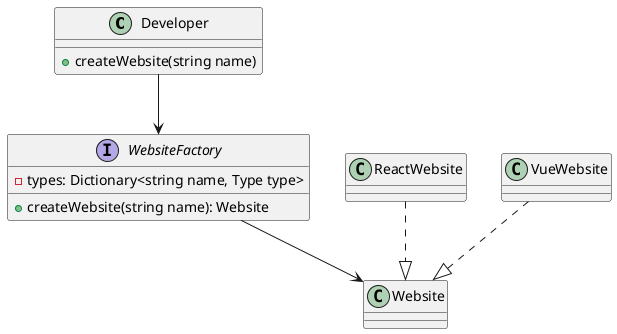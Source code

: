 @startuml factory-method

class Developer {
  + createWebsite(string name)
}

interface WebsiteFactory {
  - types: Dictionary<string name, Type type>
  + createWebsite(string name): Website
}

class Website

class ReactWebsite
class VueWebsite

Developer --> WebsiteFactory
WebsiteFactory --> Website

ReactWebsite ..|> Website
VueWebsite ..|> Website

@enduml